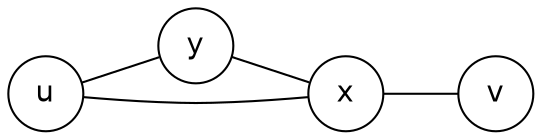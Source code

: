 graph G
{
  rankdir = LR;
  node [shape = circle, fontname = Helvetica];
  0 [label = "u"];
  1 [label = "y"];
  2 [label = "x"];
  3 [label = "v"];
  0 -- 1;
  0 -- 2;
  1 -- 2;
  2 -- 3;
}
